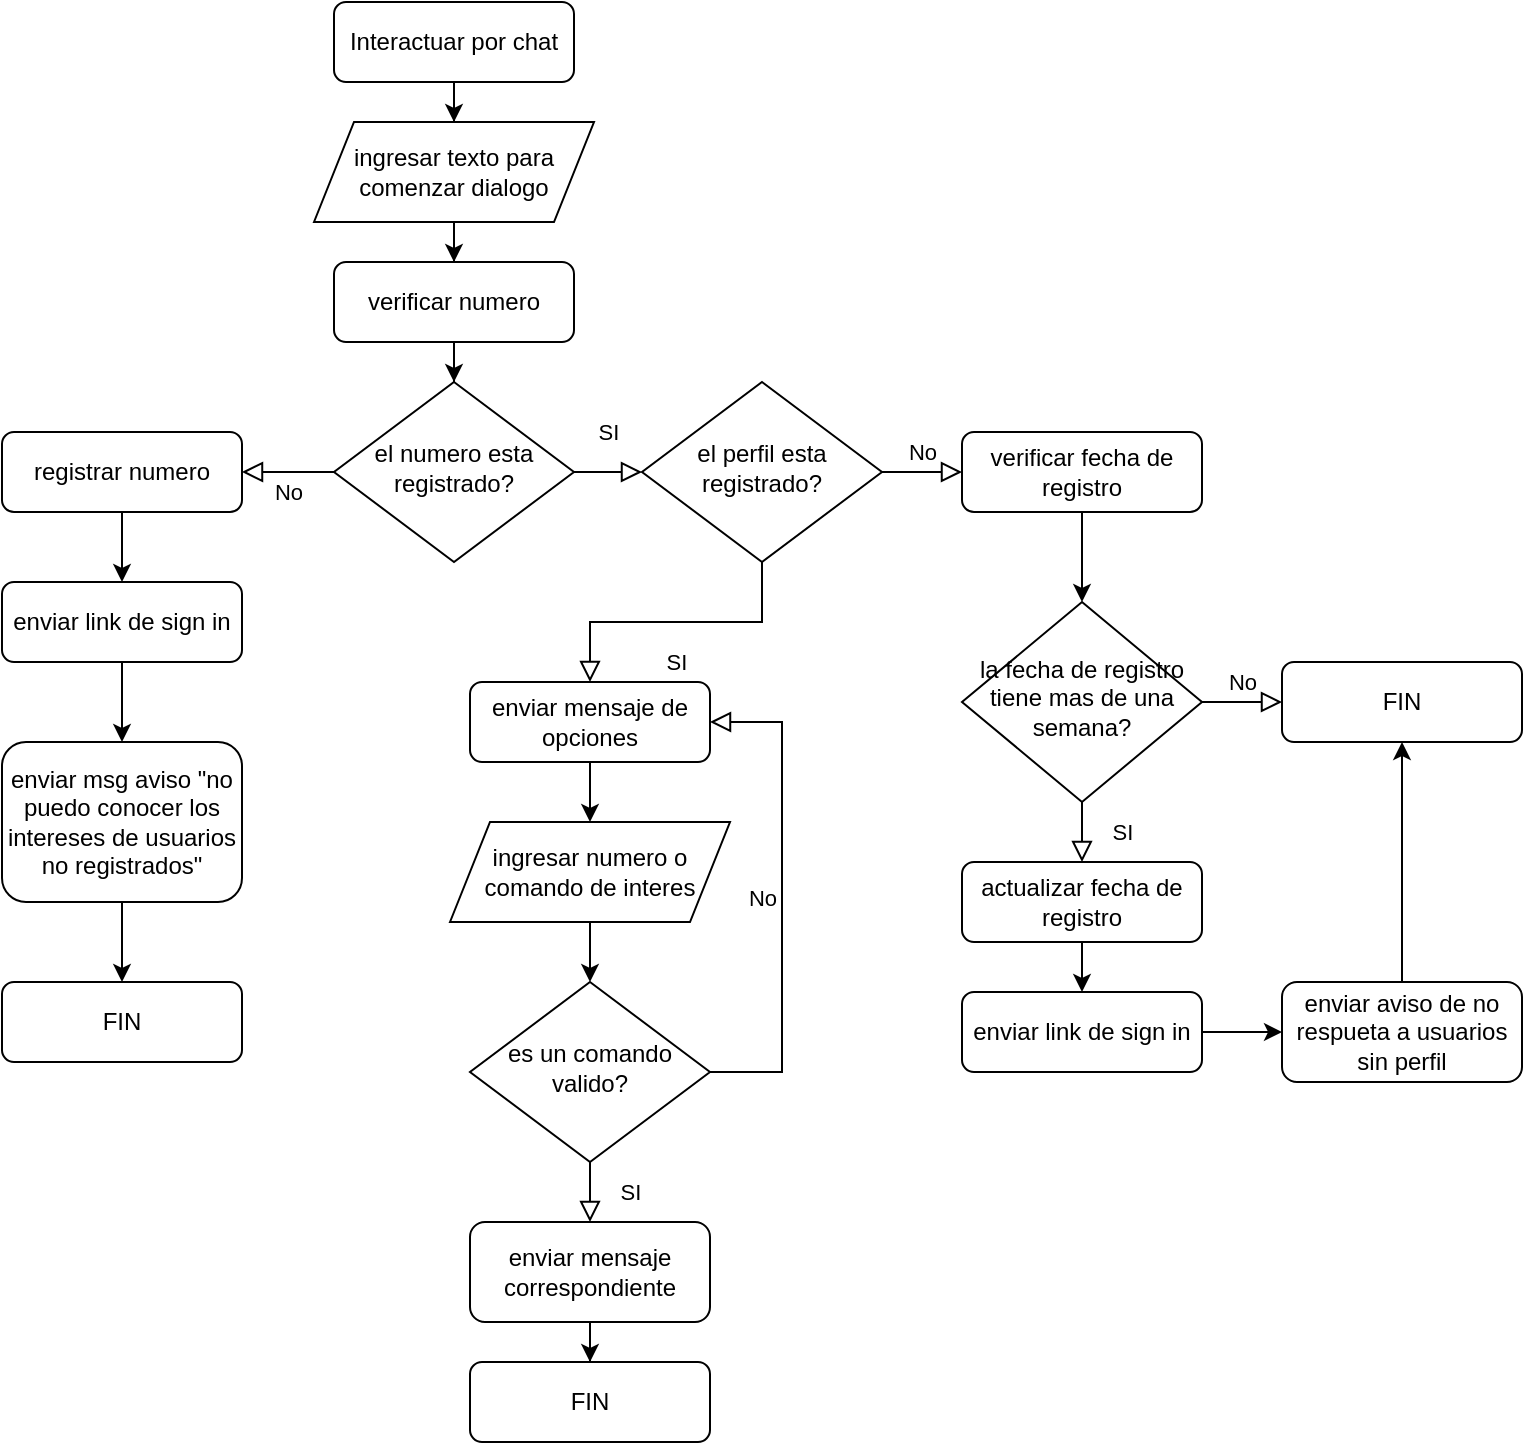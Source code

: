 <mxfile version="15.9.6" type="device" pages="3"><diagram id="C5RBs43oDa-KdzZeNtuy" name="chat"><mxGraphModel dx="1182" dy="695" grid="1" gridSize="10" guides="1" tooltips="1" connect="1" arrows="1" fold="1" page="1" pageScale="1" pageWidth="827" pageHeight="1169" math="0" shadow="0"><root><mxCell id="WIyWlLk6GJQsqaUBKTNV-0"/><mxCell id="WIyWlLk6GJQsqaUBKTNV-1" parent="WIyWlLk6GJQsqaUBKTNV-0"/><mxCell id="JQz_E6EP4pybUblZcGDn-50" style="edgeStyle=orthogonalEdgeStyle;rounded=0;orthogonalLoop=1;jettySize=auto;html=1;entryX=0.5;entryY=1;entryDx=0;entryDy=0;" parent="WIyWlLk6GJQsqaUBKTNV-1" source="WIyWlLk6GJQsqaUBKTNV-11" target="JQz_E6EP4pybUblZcGDn-44" edge="1"><mxGeometry relative="1" as="geometry"/></mxCell><mxCell id="WIyWlLk6GJQsqaUBKTNV-11" value="enviar aviso de no respueta a usuarios sin perfil" style="rounded=1;whiteSpace=wrap;html=1;fontSize=12;glass=0;strokeWidth=1;shadow=0;" parent="WIyWlLk6GJQsqaUBKTNV-1" vertex="1"><mxGeometry x="680" y="550" width="120" height="50" as="geometry"/></mxCell><mxCell id="JQz_E6EP4pybUblZcGDn-22" style="edgeStyle=orthogonalEdgeStyle;rounded=0;orthogonalLoop=1;jettySize=auto;html=1;entryX=0.5;entryY=0;entryDx=0;entryDy=0;" parent="WIyWlLk6GJQsqaUBKTNV-1" source="JQz_E6EP4pybUblZcGDn-20" target="JQz_E6EP4pybUblZcGDn-21" edge="1"><mxGeometry relative="1" as="geometry"/></mxCell><mxCell id="JQz_E6EP4pybUblZcGDn-20" value="Interactuar por chat" style="rounded=1;whiteSpace=wrap;html=1;fontSize=12;glass=0;strokeWidth=1;shadow=0;" parent="WIyWlLk6GJQsqaUBKTNV-1" vertex="1"><mxGeometry x="206" y="60" width="120" height="40" as="geometry"/></mxCell><mxCell id="JQz_E6EP4pybUblZcGDn-24" style="edgeStyle=orthogonalEdgeStyle;rounded=0;orthogonalLoop=1;jettySize=auto;html=1;entryX=0.5;entryY=0;entryDx=0;entryDy=0;" parent="WIyWlLk6GJQsqaUBKTNV-1" source="JQz_E6EP4pybUblZcGDn-21" target="JQz_E6EP4pybUblZcGDn-23" edge="1"><mxGeometry relative="1" as="geometry"/></mxCell><mxCell id="JQz_E6EP4pybUblZcGDn-21" value="ingresar texto para comenzar dialogo" style="shape=parallelogram;perimeter=parallelogramPerimeter;whiteSpace=wrap;html=1;fixedSize=1;" parent="WIyWlLk6GJQsqaUBKTNV-1" vertex="1"><mxGeometry x="196" y="120" width="140" height="50" as="geometry"/></mxCell><mxCell id="JQz_E6EP4pybUblZcGDn-27" style="edgeStyle=orthogonalEdgeStyle;rounded=0;orthogonalLoop=1;jettySize=auto;html=1;entryX=0.5;entryY=0;entryDx=0;entryDy=0;" parent="WIyWlLk6GJQsqaUBKTNV-1" source="JQz_E6EP4pybUblZcGDn-23" target="JQz_E6EP4pybUblZcGDn-26" edge="1"><mxGeometry relative="1" as="geometry"/></mxCell><mxCell id="JQz_E6EP4pybUblZcGDn-23" value="verificar numero" style="rounded=1;whiteSpace=wrap;html=1;fontSize=12;glass=0;strokeWidth=1;shadow=0;" parent="WIyWlLk6GJQsqaUBKTNV-1" vertex="1"><mxGeometry x="206" y="190" width="120" height="40" as="geometry"/></mxCell><mxCell id="JQz_E6EP4pybUblZcGDn-26" value="el numero esta registrado?" style="rhombus;whiteSpace=wrap;html=1;shadow=0;fontFamily=Helvetica;fontSize=12;align=center;strokeWidth=1;spacing=6;spacingTop=-4;" parent="WIyWlLk6GJQsqaUBKTNV-1" vertex="1"><mxGeometry x="206" y="250" width="120" height="90" as="geometry"/></mxCell><mxCell id="JQz_E6EP4pybUblZcGDn-28" value="No" style="edgeStyle=orthogonalEdgeStyle;rounded=0;html=1;jettySize=auto;orthogonalLoop=1;fontSize=11;endArrow=block;endFill=0;endSize=8;strokeWidth=1;shadow=0;labelBackgroundColor=none;exitX=0;exitY=0.5;exitDx=0;exitDy=0;entryX=1;entryY=0.5;entryDx=0;entryDy=0;" parent="WIyWlLk6GJQsqaUBKTNV-1" source="JQz_E6EP4pybUblZcGDn-26" target="JQz_E6EP4pybUblZcGDn-29" edge="1"><mxGeometry y="10" relative="1" as="geometry"><mxPoint as="offset"/><mxPoint x="76" y="294.58" as="sourcePoint"/><mxPoint x="171" y="294.58" as="targetPoint"/></mxGeometry></mxCell><mxCell id="JQz_E6EP4pybUblZcGDn-33" style="edgeStyle=orthogonalEdgeStyle;rounded=0;orthogonalLoop=1;jettySize=auto;html=1;entryX=0.5;entryY=0;entryDx=0;entryDy=0;" parent="WIyWlLk6GJQsqaUBKTNV-1" source="JQz_E6EP4pybUblZcGDn-29" target="JQz_E6EP4pybUblZcGDn-32" edge="1"><mxGeometry relative="1" as="geometry"/></mxCell><mxCell id="JQz_E6EP4pybUblZcGDn-29" value="registrar numero" style="rounded=1;whiteSpace=wrap;html=1;fontSize=12;glass=0;strokeWidth=1;shadow=0;" parent="WIyWlLk6GJQsqaUBKTNV-1" vertex="1"><mxGeometry x="40" y="275" width="120" height="40" as="geometry"/></mxCell><mxCell id="JQz_E6EP4pybUblZcGDn-30" value="SI" style="rounded=0;html=1;jettySize=auto;orthogonalLoop=1;fontSize=11;endArrow=block;endFill=0;endSize=8;strokeWidth=1;shadow=0;labelBackgroundColor=none;edgeStyle=orthogonalEdgeStyle;exitX=1;exitY=0.5;exitDx=0;exitDy=0;entryX=0;entryY=0.5;entryDx=0;entryDy=0;" parent="WIyWlLk6GJQsqaUBKTNV-1" source="JQz_E6EP4pybUblZcGDn-26" target="JQz_E6EP4pybUblZcGDn-34" edge="1"><mxGeometry y="20" relative="1" as="geometry"><mxPoint as="offset"/><mxPoint x="265.58" y="360" as="sourcePoint"/><mxPoint x="380" y="295" as="targetPoint"/></mxGeometry></mxCell><mxCell id="JQz_E6EP4pybUblZcGDn-53" style="edgeStyle=orthogonalEdgeStyle;rounded=0;orthogonalLoop=1;jettySize=auto;html=1;entryX=0.5;entryY=0;entryDx=0;entryDy=0;" parent="WIyWlLk6GJQsqaUBKTNV-1" source="JQz_E6EP4pybUblZcGDn-31" target="JQz_E6EP4pybUblZcGDn-52" edge="1"><mxGeometry relative="1" as="geometry"/></mxCell><mxCell id="JQz_E6EP4pybUblZcGDn-31" value="enviar mensaje de opciones" style="rounded=1;whiteSpace=wrap;html=1;fontSize=12;glass=0;strokeWidth=1;shadow=0;" parent="WIyWlLk6GJQsqaUBKTNV-1" vertex="1"><mxGeometry x="274" y="400" width="120" height="40" as="geometry"/></mxCell><mxCell id="JQz_E6EP4pybUblZcGDn-39" style="edgeStyle=orthogonalEdgeStyle;rounded=0;orthogonalLoop=1;jettySize=auto;html=1;exitX=0.5;exitY=1;exitDx=0;exitDy=0;" parent="WIyWlLk6GJQsqaUBKTNV-1" source="JQz_E6EP4pybUblZcGDn-45" target="JQz_E6EP4pybUblZcGDn-38" edge="1"><mxGeometry relative="1" as="geometry"/></mxCell><mxCell id="JQz_E6EP4pybUblZcGDn-46" style="edgeStyle=orthogonalEdgeStyle;rounded=0;orthogonalLoop=1;jettySize=auto;html=1;entryX=0.5;entryY=0;entryDx=0;entryDy=0;" parent="WIyWlLk6GJQsqaUBKTNV-1" source="JQz_E6EP4pybUblZcGDn-32" target="JQz_E6EP4pybUblZcGDn-45" edge="1"><mxGeometry relative="1" as="geometry"/></mxCell><mxCell id="JQz_E6EP4pybUblZcGDn-32" value="enviar link de sign in" style="rounded=1;whiteSpace=wrap;html=1;fontSize=12;glass=0;strokeWidth=1;shadow=0;" parent="WIyWlLk6GJQsqaUBKTNV-1" vertex="1"><mxGeometry x="40" y="350" width="120" height="40" as="geometry"/></mxCell><mxCell id="JQz_E6EP4pybUblZcGDn-34" value="el perfil esta registrado?" style="rhombus;whiteSpace=wrap;html=1;shadow=0;fontFamily=Helvetica;fontSize=12;align=center;strokeWidth=1;spacing=6;spacingTop=-4;" parent="WIyWlLk6GJQsqaUBKTNV-1" vertex="1"><mxGeometry x="360" y="250" width="120" height="90" as="geometry"/></mxCell><mxCell id="JQz_E6EP4pybUblZcGDn-35" value="SI" style="rounded=0;html=1;jettySize=auto;orthogonalLoop=1;fontSize=11;endArrow=block;endFill=0;endSize=8;strokeWidth=1;shadow=0;labelBackgroundColor=none;edgeStyle=orthogonalEdgeStyle;exitX=0.5;exitY=1;exitDx=0;exitDy=0;entryX=0.5;entryY=0;entryDx=0;entryDy=0;" parent="WIyWlLk6GJQsqaUBKTNV-1" source="JQz_E6EP4pybUblZcGDn-34" target="JQz_E6EP4pybUblZcGDn-31" edge="1"><mxGeometry y="20" relative="1" as="geometry"><mxPoint as="offset"/><mxPoint x="336" y="305" as="sourcePoint"/><mxPoint x="420" y="390" as="targetPoint"/></mxGeometry></mxCell><mxCell id="JQz_E6EP4pybUblZcGDn-36" value="No" style="edgeStyle=orthogonalEdgeStyle;rounded=0;html=1;jettySize=auto;orthogonalLoop=1;fontSize=11;endArrow=block;endFill=0;endSize=8;strokeWidth=1;shadow=0;labelBackgroundColor=none;exitX=1;exitY=0.5;exitDx=0;exitDy=0;entryX=0;entryY=0.5;entryDx=0;entryDy=0;" parent="WIyWlLk6GJQsqaUBKTNV-1" source="JQz_E6EP4pybUblZcGDn-34" target="JQz_E6EP4pybUblZcGDn-37" edge="1"><mxGeometry y="10" relative="1" as="geometry"><mxPoint as="offset"/><mxPoint x="216" y="334" as="sourcePoint"/><mxPoint x="170" y="334" as="targetPoint"/></mxGeometry></mxCell><mxCell id="JQz_E6EP4pybUblZcGDn-41" style="edgeStyle=orthogonalEdgeStyle;rounded=0;orthogonalLoop=1;jettySize=auto;html=1;" parent="WIyWlLk6GJQsqaUBKTNV-1" source="JQz_E6EP4pybUblZcGDn-37" target="JQz_E6EP4pybUblZcGDn-40" edge="1"><mxGeometry relative="1" as="geometry"/></mxCell><mxCell id="JQz_E6EP4pybUblZcGDn-37" value="verificar fecha de registro" style="rounded=1;whiteSpace=wrap;html=1;fontSize=12;glass=0;strokeWidth=1;shadow=0;" parent="WIyWlLk6GJQsqaUBKTNV-1" vertex="1"><mxGeometry x="520" y="275" width="120" height="40" as="geometry"/></mxCell><mxCell id="JQz_E6EP4pybUblZcGDn-38" value="FIN" style="rounded=1;whiteSpace=wrap;html=1;fontSize=12;glass=0;strokeWidth=1;shadow=0;" parent="WIyWlLk6GJQsqaUBKTNV-1" vertex="1"><mxGeometry x="40" y="550" width="120" height="40" as="geometry"/></mxCell><mxCell id="JQz_E6EP4pybUblZcGDn-40" value="la fecha de registro tiene mas de una semana?" style="rhombus;whiteSpace=wrap;html=1;shadow=0;fontFamily=Helvetica;fontSize=12;align=center;strokeWidth=1;spacing=6;spacingTop=-4;" parent="WIyWlLk6GJQsqaUBKTNV-1" vertex="1"><mxGeometry x="520" y="360" width="120" height="100" as="geometry"/></mxCell><mxCell id="JQz_E6EP4pybUblZcGDn-42" value="SI" style="rounded=0;html=1;jettySize=auto;orthogonalLoop=1;fontSize=11;endArrow=block;endFill=0;endSize=8;strokeWidth=1;shadow=0;labelBackgroundColor=none;edgeStyle=orthogonalEdgeStyle;exitX=0.5;exitY=1;exitDx=0;exitDy=0;entryX=0.5;entryY=0;entryDx=0;entryDy=0;" parent="WIyWlLk6GJQsqaUBKTNV-1" source="JQz_E6EP4pybUblZcGDn-40" target="JQz_E6EP4pybUblZcGDn-47" edge="1"><mxGeometry y="20" relative="1" as="geometry"><mxPoint as="offset"/><mxPoint x="430" y="350" as="sourcePoint"/><mxPoint x="580" y="510" as="targetPoint"/></mxGeometry></mxCell><mxCell id="JQz_E6EP4pybUblZcGDn-43" value="No" style="edgeStyle=orthogonalEdgeStyle;rounded=0;html=1;jettySize=auto;orthogonalLoop=1;fontSize=11;endArrow=block;endFill=0;endSize=8;strokeWidth=1;shadow=0;labelBackgroundColor=none;exitX=1;exitY=0.5;exitDx=0;exitDy=0;entryX=0;entryY=0.5;entryDx=0;entryDy=0;" parent="WIyWlLk6GJQsqaUBKTNV-1" source="JQz_E6EP4pybUblZcGDn-40" target="JQz_E6EP4pybUblZcGDn-44" edge="1"><mxGeometry y="10" relative="1" as="geometry"><mxPoint as="offset"/><mxPoint x="490" y="305" as="sourcePoint"/><mxPoint x="680" y="410" as="targetPoint"/></mxGeometry></mxCell><mxCell id="JQz_E6EP4pybUblZcGDn-44" value="FIN" style="rounded=1;whiteSpace=wrap;html=1;fontSize=12;glass=0;strokeWidth=1;shadow=0;" parent="WIyWlLk6GJQsqaUBKTNV-1" vertex="1"><mxGeometry x="680" y="390" width="120" height="40" as="geometry"/></mxCell><mxCell id="JQz_E6EP4pybUblZcGDn-45" value="enviar msg aviso &quot;no puedo conocer los intereses de usuarios no registrados&quot;" style="rounded=1;whiteSpace=wrap;html=1;fontSize=12;glass=0;strokeWidth=1;shadow=0;" parent="WIyWlLk6GJQsqaUBKTNV-1" vertex="1"><mxGeometry x="40" y="430" width="120" height="80" as="geometry"/></mxCell><mxCell id="JQz_E6EP4pybUblZcGDn-49" style="edgeStyle=orthogonalEdgeStyle;rounded=0;orthogonalLoop=1;jettySize=auto;html=1;" parent="WIyWlLk6GJQsqaUBKTNV-1" source="JQz_E6EP4pybUblZcGDn-47" target="JQz_E6EP4pybUblZcGDn-48" edge="1"><mxGeometry relative="1" as="geometry"/></mxCell><mxCell id="JQz_E6EP4pybUblZcGDn-47" value="actualizar fecha de registro" style="rounded=1;whiteSpace=wrap;html=1;fontSize=12;glass=0;strokeWidth=1;shadow=0;" parent="WIyWlLk6GJQsqaUBKTNV-1" vertex="1"><mxGeometry x="520" y="490" width="120" height="40" as="geometry"/></mxCell><mxCell id="JQz_E6EP4pybUblZcGDn-51" style="edgeStyle=orthogonalEdgeStyle;rounded=0;orthogonalLoop=1;jettySize=auto;html=1;entryX=0;entryY=0.5;entryDx=0;entryDy=0;" parent="WIyWlLk6GJQsqaUBKTNV-1" source="JQz_E6EP4pybUblZcGDn-48" target="WIyWlLk6GJQsqaUBKTNV-11" edge="1"><mxGeometry relative="1" as="geometry"/></mxCell><mxCell id="JQz_E6EP4pybUblZcGDn-48" value="enviar link de sign in" style="rounded=1;whiteSpace=wrap;html=1;fontSize=12;glass=0;strokeWidth=1;shadow=0;" parent="WIyWlLk6GJQsqaUBKTNV-1" vertex="1"><mxGeometry x="520" y="555" width="120" height="40" as="geometry"/></mxCell><mxCell id="JQz_E6EP4pybUblZcGDn-55" style="edgeStyle=orthogonalEdgeStyle;rounded=0;orthogonalLoop=1;jettySize=auto;html=1;" parent="WIyWlLk6GJQsqaUBKTNV-1" source="JQz_E6EP4pybUblZcGDn-52" target="JQz_E6EP4pybUblZcGDn-54" edge="1"><mxGeometry relative="1" as="geometry"/></mxCell><mxCell id="JQz_E6EP4pybUblZcGDn-52" value="ingresar numero o comando de interes" style="shape=parallelogram;perimeter=parallelogramPerimeter;whiteSpace=wrap;html=1;fixedSize=1;" parent="WIyWlLk6GJQsqaUBKTNV-1" vertex="1"><mxGeometry x="264" y="470" width="140" height="50" as="geometry"/></mxCell><mxCell id="JQz_E6EP4pybUblZcGDn-54" value="es un comando valido?" style="rhombus;whiteSpace=wrap;html=1;shadow=0;fontFamily=Helvetica;fontSize=12;align=center;strokeWidth=1;spacing=6;spacingTop=-4;" parent="WIyWlLk6GJQsqaUBKTNV-1" vertex="1"><mxGeometry x="274" y="550" width="120" height="90" as="geometry"/></mxCell><mxCell id="JQz_E6EP4pybUblZcGDn-56" value="No" style="edgeStyle=orthogonalEdgeStyle;rounded=0;html=1;jettySize=auto;orthogonalLoop=1;fontSize=11;endArrow=block;endFill=0;endSize=8;strokeWidth=1;shadow=0;labelBackgroundColor=none;exitX=1;exitY=0.5;exitDx=0;exitDy=0;entryX=1;entryY=0.5;entryDx=0;entryDy=0;" parent="WIyWlLk6GJQsqaUBKTNV-1" source="JQz_E6EP4pybUblZcGDn-54" target="JQz_E6EP4pybUblZcGDn-31" edge="1"><mxGeometry y="10" relative="1" as="geometry"><mxPoint as="offset"/><mxPoint x="216" y="328" as="sourcePoint"/><mxPoint x="170" y="328" as="targetPoint"/><Array as="points"><mxPoint x="430" y="595"/><mxPoint x="430" y="420"/></Array></mxGeometry></mxCell><mxCell id="JQz_E6EP4pybUblZcGDn-57" value="SI" style="rounded=0;html=1;jettySize=auto;orthogonalLoop=1;fontSize=11;endArrow=block;endFill=0;endSize=8;strokeWidth=1;shadow=0;labelBackgroundColor=none;edgeStyle=orthogonalEdgeStyle;exitX=0.5;exitY=1;exitDx=0;exitDy=0;entryX=0.5;entryY=0;entryDx=0;entryDy=0;" parent="WIyWlLk6GJQsqaUBKTNV-1" source="JQz_E6EP4pybUblZcGDn-54" target="JQz_E6EP4pybUblZcGDn-59" edge="1"><mxGeometry y="20" relative="1" as="geometry"><mxPoint as="offset"/><mxPoint x="430" y="350" as="sourcePoint"/><mxPoint x="334" y="690" as="targetPoint"/></mxGeometry></mxCell><mxCell id="JQz_E6EP4pybUblZcGDn-61" style="edgeStyle=orthogonalEdgeStyle;rounded=0;orthogonalLoop=1;jettySize=auto;html=1;entryX=0.5;entryY=0;entryDx=0;entryDy=0;" parent="WIyWlLk6GJQsqaUBKTNV-1" source="JQz_E6EP4pybUblZcGDn-59" target="JQz_E6EP4pybUblZcGDn-60" edge="1"><mxGeometry relative="1" as="geometry"/></mxCell><mxCell id="JQz_E6EP4pybUblZcGDn-59" value="enviar mensaje correspondiente" style="rounded=1;whiteSpace=wrap;html=1;fontSize=12;glass=0;strokeWidth=1;shadow=0;" parent="WIyWlLk6GJQsqaUBKTNV-1" vertex="1"><mxGeometry x="274" y="670" width="120" height="50" as="geometry"/></mxCell><mxCell id="JQz_E6EP4pybUblZcGDn-60" value="FIN" style="rounded=1;whiteSpace=wrap;html=1;fontSize=12;glass=0;strokeWidth=1;shadow=0;" parent="WIyWlLk6GJQsqaUBKTNV-1" vertex="1"><mxGeometry x="274" y="740" width="120" height="40" as="geometry"/></mxCell></root></mxGraphModel></diagram><diagram id="MN5n-UvOEcXMvgMOB0qQ" name="perfil"><mxGraphModel dx="1182" dy="695" grid="1" gridSize="10" guides="1" tooltips="1" connect="1" arrows="1" fold="1" page="1" pageScale="1" pageWidth="850" pageHeight="1100" math="0" shadow="0"><root><mxCell id="SNz4aa1HkC8iW8frmJv5-0"/><mxCell id="SNz4aa1HkC8iW8frmJv5-1" parent="SNz4aa1HkC8iW8frmJv5-0"/><mxCell id="I3UCarELTmSz-bk4aqHE-1" style="edgeStyle=orthogonalEdgeStyle;rounded=0;orthogonalLoop=1;jettySize=auto;html=1;entryX=0.5;entryY=0;entryDx=0;entryDy=0;" edge="1" parent="SNz4aa1HkC8iW8frmJv5-1" source="TEXkL7Fxr_q0ZKXmwj_O-0" target="I3UCarELTmSz-bk4aqHE-0"><mxGeometry relative="1" as="geometry"/></mxCell><mxCell id="TEXkL7Fxr_q0ZKXmwj_O-0" value="Recibir notificaciones" style="rounded=1;whiteSpace=wrap;html=1;fontSize=12;glass=0;strokeWidth=1;shadow=0;" parent="SNz4aa1HkC8iW8frmJv5-1" vertex="1"><mxGeometry x="360" y="20" width="120" height="40" as="geometry"/></mxCell><mxCell id="I3UCarELTmSz-bk4aqHE-4" value="SI" style="edgeStyle=orthogonalEdgeStyle;rounded=0;orthogonalLoop=1;jettySize=auto;html=1;entryX=0;entryY=0.5;entryDx=0;entryDy=0;endArrow=block;endFill=0;" edge="1" parent="SNz4aa1HkC8iW8frmJv5-1" source="I3UCarELTmSz-bk4aqHE-0" target="I3UCarELTmSz-bk4aqHE-2"><mxGeometry relative="1" as="geometry"/></mxCell><mxCell id="I3UCarELTmSz-bk4aqHE-5" value="&lt;div&gt;NO&lt;/div&gt;" style="edgeStyle=orthogonalEdgeStyle;rounded=0;orthogonalLoop=1;jettySize=auto;html=1;entryX=0.5;entryY=0;entryDx=0;entryDy=0;endArrow=block;endFill=0;strokeColor=#000000;exitX=0.5;exitY=1;exitDx=0;exitDy=0;" edge="1" parent="SNz4aa1HkC8iW8frmJv5-1" source="I3UCarELTmSz-bk4aqHE-0" target="C1styGccCH8mI9IuLgOF-9"><mxGeometry relative="1" as="geometry"/></mxCell><mxCell id="I3UCarELTmSz-bk4aqHE-0" value="tiene intereses seleccionados?" style="rhombus;whiteSpace=wrap;html=1;" vertex="1" parent="SNz4aa1HkC8iW8frmJv5-1"><mxGeometry x="365" y="100" width="110" height="100" as="geometry"/></mxCell><mxCell id="C1styGccCH8mI9IuLgOF-1" style="edgeStyle=orthogonalEdgeStyle;rounded=0;orthogonalLoop=1;jettySize=auto;html=1;entryX=0.5;entryY=0;entryDx=0;entryDy=0;endArrow=block;endFill=0;strokeColor=#000000;" edge="1" parent="SNz4aa1HkC8iW8frmJv5-1" source="I3UCarELTmSz-bk4aqHE-2" target="C1styGccCH8mI9IuLgOF-0"><mxGeometry relative="1" as="geometry"/></mxCell><mxCell id="I3UCarELTmSz-bk4aqHE-2" value="verificar notificaciones a enviar" style="rounded=1;whiteSpace=wrap;html=1;fontSize=12;glass=0;strokeWidth=1;shadow=0;" vertex="1" parent="SNz4aa1HkC8iW8frmJv5-1"><mxGeometry x="560" y="130" width="120" height="40" as="geometry"/></mxCell><mxCell id="C1styGccCH8mI9IuLgOF-3" style="edgeStyle=orthogonalEdgeStyle;rounded=0;orthogonalLoop=1;jettySize=auto;html=1;entryX=0.5;entryY=0;entryDx=0;entryDy=0;endArrow=block;endFill=0;strokeColor=#000000;" edge="1" parent="SNz4aa1HkC8iW8frmJv5-1" source="C1styGccCH8mI9IuLgOF-0" target="C1styGccCH8mI9IuLgOF-4"><mxGeometry relative="1" as="geometry"><mxPoint x="620" y="270" as="targetPoint"/></mxGeometry></mxCell><mxCell id="C1styGccCH8mI9IuLgOF-0" value="comprobar horario actual" style="rounded=1;whiteSpace=wrap;html=1;fontSize=12;glass=0;strokeWidth=1;shadow=0;" vertex="1" parent="SNz4aa1HkC8iW8frmJv5-1"><mxGeometry x="560" y="200" width="120" height="40" as="geometry"/></mxCell><mxCell id="C1styGccCH8mI9IuLgOF-4" value="es horario para enviar msg?" style="rhombus;whiteSpace=wrap;html=1;" vertex="1" parent="SNz4aa1HkC8iW8frmJv5-1"><mxGeometry x="565" y="270" width="110" height="120" as="geometry"/></mxCell><mxCell id="C1styGccCH8mI9IuLgOF-6" value="&lt;div&gt;NO&lt;/div&gt;" style="edgeStyle=orthogonalEdgeStyle;rounded=0;orthogonalLoop=1;jettySize=auto;html=1;endArrow=block;endFill=0;strokeColor=#000000;exitX=1;exitY=0.5;exitDx=0;exitDy=0;entryX=1;entryY=0.5;entryDx=0;entryDy=0;" edge="1" parent="SNz4aa1HkC8iW8frmJv5-1" source="C1styGccCH8mI9IuLgOF-4" target="C1styGccCH8mI9IuLgOF-0"><mxGeometry relative="1" as="geometry"><mxPoint x="375" y="160" as="sourcePoint"/><mxPoint x="740" y="240" as="targetPoint"/><Array as="points"><mxPoint x="700" y="330"/><mxPoint x="700" y="220"/></Array></mxGeometry></mxCell><mxCell id="C1styGccCH8mI9IuLgOF-10" style="edgeStyle=orthogonalEdgeStyle;rounded=0;orthogonalLoop=1;jettySize=auto;html=1;entryX=1;entryY=0.5;entryDx=0;entryDy=0;endArrow=block;endFill=0;strokeColor=#000000;" edge="1" parent="SNz4aa1HkC8iW8frmJv5-1" source="C1styGccCH8mI9IuLgOF-8" target="C1styGccCH8mI9IuLgOF-9"><mxGeometry relative="1" as="geometry"/></mxCell><mxCell id="C1styGccCH8mI9IuLgOF-8" value="enviar msg con notificaciones" style="rounded=1;whiteSpace=wrap;html=1;fontSize=12;glass=0;strokeWidth=1;shadow=0;" vertex="1" parent="SNz4aa1HkC8iW8frmJv5-1"><mxGeometry x="560" y="440" width="120" height="40" as="geometry"/></mxCell><mxCell id="C1styGccCH8mI9IuLgOF-9" value="FIN" style="rounded=1;whiteSpace=wrap;html=1;fontSize=12;glass=0;strokeWidth=1;shadow=0;" vertex="1" parent="SNz4aa1HkC8iW8frmJv5-1"><mxGeometry x="360" y="440" width="120" height="40" as="geometry"/></mxCell><mxCell id="C1styGccCH8mI9IuLgOF-11" value="SI" style="edgeStyle=orthogonalEdgeStyle;rounded=0;orthogonalLoop=1;jettySize=auto;html=1;entryX=0.5;entryY=0;entryDx=0;entryDy=0;endArrow=block;endFill=0;exitX=0.5;exitY=1;exitDx=0;exitDy=0;" edge="1" parent="SNz4aa1HkC8iW8frmJv5-1" source="C1styGccCH8mI9IuLgOF-4" target="C1styGccCH8mI9IuLgOF-8"><mxGeometry relative="1" as="geometry"><mxPoint x="485" y="160" as="sourcePoint"/><mxPoint x="570" y="160" as="targetPoint"/></mxGeometry></mxCell></root></mxGraphModel></diagram><diagram id="u6Ze0awVNGjWfSZPX8Wc" name="sesion"><mxGraphModel dx="1182" dy="695" grid="1" gridSize="10" guides="1" tooltips="1" connect="1" arrows="1" fold="1" page="1" pageScale="1" pageWidth="850" pageHeight="1100" math="0" shadow="0"><root><mxCell id="3GhkDygFZenwyIhNJoTU-0"/><mxCell id="3GhkDygFZenwyIhNJoTU-1" parent="3GhkDygFZenwyIhNJoTU-0"/><mxCell id="eZ_MePQ2Zm1sDy6ZoxBj-0" value="" style="rounded=0;html=1;jettySize=auto;orthogonalLoop=1;fontSize=11;endArrow=block;endFill=0;endSize=8;strokeWidth=1;shadow=0;labelBackgroundColor=none;edgeStyle=orthogonalEdgeStyle;" parent="3GhkDygFZenwyIhNJoTU-1" source="eZ_MePQ2Zm1sDy6ZoxBj-1" target="eZ_MePQ2Zm1sDy6ZoxBj-4" edge="1"><mxGeometry relative="1" as="geometry"/></mxCell><mxCell id="eZ_MePQ2Zm1sDy6ZoxBj-1" value="Inicio de sesión" style="rounded=1;whiteSpace=wrap;html=1;fontSize=12;glass=0;strokeWidth=1;shadow=0;" parent="3GhkDygFZenwyIhNJoTU-1" vertex="1"><mxGeometry x="263" y="70" width="120" height="40" as="geometry"/></mxCell><mxCell id="eZ_MePQ2Zm1sDy6ZoxBj-2" value="SI" style="rounded=0;html=1;jettySize=auto;orthogonalLoop=1;fontSize=11;endArrow=block;endFill=0;endSize=8;strokeWidth=1;shadow=0;labelBackgroundColor=none;edgeStyle=orthogonalEdgeStyle;entryX=0.5;entryY=0;entryDx=0;entryDy=0;" parent="3GhkDygFZenwyIhNJoTU-1" source="eZ_MePQ2Zm1sDy6ZoxBj-4" target="eZ_MePQ2Zm1sDy6ZoxBj-13" edge="1"><mxGeometry y="20" relative="1" as="geometry"><mxPoint as="offset"/></mxGeometry></mxCell><mxCell id="eZ_MePQ2Zm1sDy6ZoxBj-3" value="No" style="edgeStyle=orthogonalEdgeStyle;rounded=0;html=1;jettySize=auto;orthogonalLoop=1;fontSize=11;endArrow=block;endFill=0;endSize=8;strokeWidth=1;shadow=0;labelBackgroundColor=none;" parent="3GhkDygFZenwyIhNJoTU-1" source="eZ_MePQ2Zm1sDy6ZoxBj-4" target="eZ_MePQ2Zm1sDy6ZoxBj-6" edge="1"><mxGeometry y="10" relative="1" as="geometry"><mxPoint as="offset"/></mxGeometry></mxCell><mxCell id="eZ_MePQ2Zm1sDy6ZoxBj-4" value="Tenes cuenta?" style="rhombus;whiteSpace=wrap;html=1;shadow=0;fontFamily=Helvetica;fontSize=12;align=center;strokeWidth=1;spacing=6;spacingTop=-4;" parent="3GhkDygFZenwyIhNJoTU-1" vertex="1"><mxGeometry x="273" y="150" width="100" height="80" as="geometry"/></mxCell><mxCell id="eZ_MePQ2Zm1sDy6ZoxBj-5" style="edgeStyle=orthogonalEdgeStyle;rounded=0;orthogonalLoop=1;jettySize=auto;html=1;entryX=0.5;entryY=0;entryDx=0;entryDy=0;" parent="3GhkDygFZenwyIhNJoTU-1" source="eZ_MePQ2Zm1sDy6ZoxBj-6" target="eZ_MePQ2Zm1sDy6ZoxBj-11" edge="1"><mxGeometry relative="1" as="geometry"><mxPoint x="598" y="190" as="targetPoint"/></mxGeometry></mxCell><mxCell id="eZ_MePQ2Zm1sDy6ZoxBj-6" value="redirigir a sign in" style="rounded=1;whiteSpace=wrap;html=1;fontSize=12;glass=0;strokeWidth=1;shadow=0;" parent="3GhkDygFZenwyIhNJoTU-1" vertex="1"><mxGeometry x="468" y="170" width="120" height="40" as="geometry"/></mxCell><mxCell id="eZ_MePQ2Zm1sDy6ZoxBj-7" value="Fin" style="rounded=1;whiteSpace=wrap;html=1;fontSize=12;glass=0;strokeWidth=1;shadow=0;" parent="3GhkDygFZenwyIhNJoTU-1" vertex="1"><mxGeometry x="398" y="590" width="120" height="40" as="geometry"/></mxCell><mxCell id="eZ_MePQ2Zm1sDy6ZoxBj-8" style="edgeStyle=orthogonalEdgeStyle;rounded=0;orthogonalLoop=1;jettySize=auto;html=1;entryX=0.5;entryY=0;entryDx=0;entryDy=0;" parent="3GhkDygFZenwyIhNJoTU-1" source="eZ_MePQ2Zm1sDy6ZoxBj-9" target="eZ_MePQ2Zm1sDy6ZoxBj-7" edge="1"><mxGeometry relative="1" as="geometry"/></mxCell><mxCell id="eZ_MePQ2Zm1sDy6ZoxBj-9" value="redirigir a perfil" style="rounded=1;whiteSpace=wrap;html=1;fontSize=12;glass=0;strokeWidth=1;shadow=0;" parent="3GhkDygFZenwyIhNJoTU-1" vertex="1"><mxGeometry x="398" y="515" width="120" height="40" as="geometry"/></mxCell><mxCell id="eZ_MePQ2Zm1sDy6ZoxBj-10" style="edgeStyle=orthogonalEdgeStyle;rounded=0;orthogonalLoop=1;jettySize=auto;html=1;entryX=0.5;entryY=0;entryDx=0;entryDy=0;" parent="3GhkDygFZenwyIhNJoTU-1" source="eZ_MePQ2Zm1sDy6ZoxBj-11" target="eZ_MePQ2Zm1sDy6ZoxBj-15" edge="1"><mxGeometry relative="1" as="geometry"/></mxCell><mxCell id="eZ_MePQ2Zm1sDy6ZoxBj-11" value="Completar datos de usuario&lt;br&gt;nombre de usuario - telefono - nombre - apellido - fecha de nacimiento" style="shape=parallelogram;perimeter=parallelogramPerimeter;whiteSpace=wrap;html=1;fixedSize=1;" parent="3GhkDygFZenwyIhNJoTU-1" vertex="1"><mxGeometry x="458" y="250" width="140" height="100" as="geometry"/></mxCell><mxCell id="eZ_MePQ2Zm1sDy6ZoxBj-12" style="edgeStyle=orthogonalEdgeStyle;rounded=0;orthogonalLoop=1;jettySize=auto;html=1;entryX=0.5;entryY=0;entryDx=0;entryDy=0;" parent="3GhkDygFZenwyIhNJoTU-1" source="eZ_MePQ2Zm1sDy6ZoxBj-13" target="eZ_MePQ2Zm1sDy6ZoxBj-17" edge="1"><mxGeometry relative="1" as="geometry"/></mxCell><mxCell id="eZ_MePQ2Zm1sDy6ZoxBj-13" value="redirigir a log in" style="rounded=1;whiteSpace=wrap;html=1;fontSize=12;glass=0;strokeWidth=1;shadow=0;" parent="3GhkDygFZenwyIhNJoTU-1" vertex="1"><mxGeometry x="263" y="290" width="120" height="40" as="geometry"/></mxCell><mxCell id="eZ_MePQ2Zm1sDy6ZoxBj-14" style="edgeStyle=orthogonalEdgeStyle;rounded=0;orthogonalLoop=1;jettySize=auto;html=1;entryX=0.5;entryY=0;entryDx=0;entryDy=0;" parent="3GhkDygFZenwyIhNJoTU-1" source="eZ_MePQ2Zm1sDy6ZoxBj-15" target="eZ_MePQ2Zm1sDy6ZoxBj-9" edge="1"><mxGeometry relative="1" as="geometry"/></mxCell><mxCell id="eZ_MePQ2Zm1sDy6ZoxBj-15" value="confirmar datos" style="rounded=1;whiteSpace=wrap;html=1;fontSize=12;glass=0;strokeWidth=1;shadow=0;" parent="3GhkDygFZenwyIhNJoTU-1" vertex="1"><mxGeometry x="398" y="440" width="120" height="40" as="geometry"/></mxCell><mxCell id="eZ_MePQ2Zm1sDy6ZoxBj-16" style="edgeStyle=orthogonalEdgeStyle;rounded=0;orthogonalLoop=1;jettySize=auto;html=1;entryX=0.5;entryY=0;entryDx=0;entryDy=0;" parent="3GhkDygFZenwyIhNJoTU-1" source="eZ_MePQ2Zm1sDy6ZoxBj-17" target="eZ_MePQ2Zm1sDy6ZoxBj-15" edge="1"><mxGeometry relative="1" as="geometry"/></mxCell><mxCell id="eZ_MePQ2Zm1sDy6ZoxBj-17" value="Completar datos de usuario&lt;br&gt;nombre de usuario - telefono" style="shape=parallelogram;perimeter=parallelogramPerimeter;whiteSpace=wrap;html=1;fixedSize=1;" parent="3GhkDygFZenwyIhNJoTU-1" vertex="1"><mxGeometry x="253" y="350" width="140" height="90" as="geometry"/></mxCell></root></mxGraphModel></diagram></mxfile>